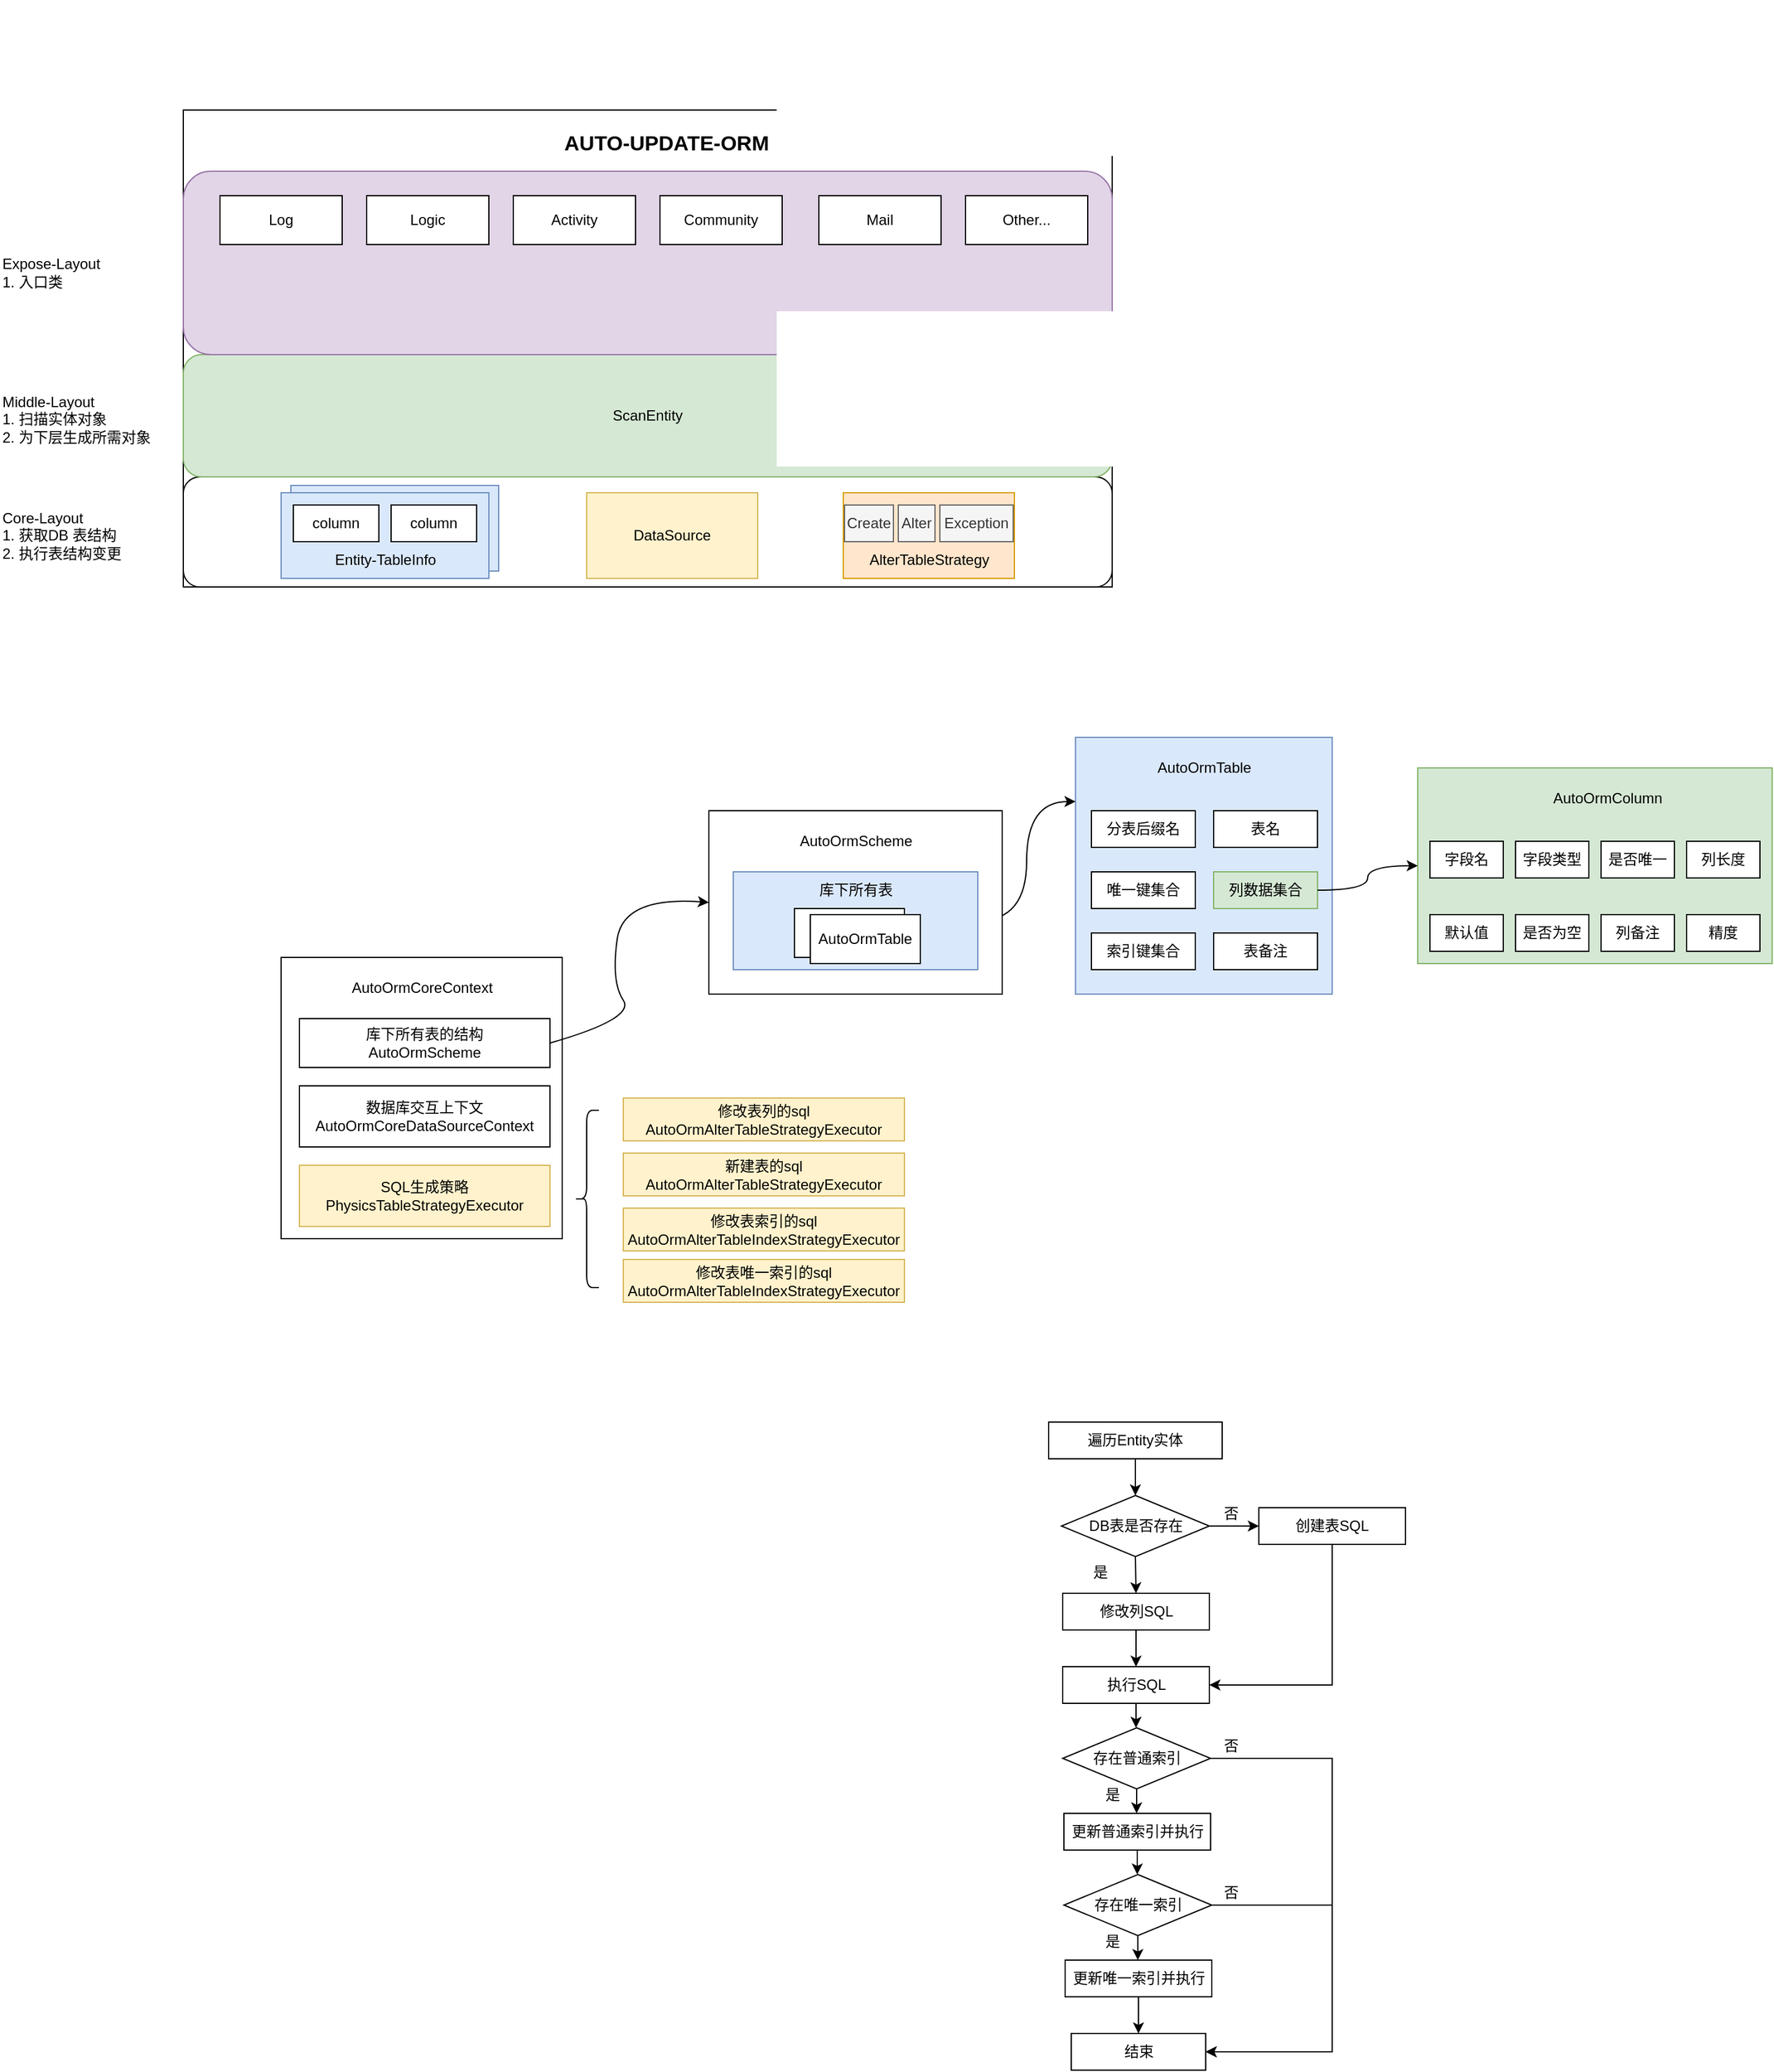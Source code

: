 <mxfile version="23.1.5" type="github">
  <diagram name="第 1 页" id="UAg1QHeCWXkbtHn-mjAL">
    <mxGraphModel dx="1304" dy="678" grid="1" gridSize="10" guides="1" tooltips="1" connect="1" arrows="1" fold="1" page="1" pageScale="1" pageWidth="4681" pageHeight="3300" math="0" shadow="0">
      <root>
        <mxCell id="0" />
        <mxCell id="1" parent="0" />
        <mxCell id="5yK1seOJFyMycGlqHDNQ-27" value="" style="group;" parent="1" vertex="1" connectable="0">
          <mxGeometry x="340" y="187" width="900" height="480" as="geometry" />
        </mxCell>
        <mxCell id="5yK1seOJFyMycGlqHDNQ-3" value="" style="rounded=0;whiteSpace=wrap;html=1;" parent="5yK1seOJFyMycGlqHDNQ-27" vertex="1">
          <mxGeometry y="90" width="760" height="390" as="geometry" />
        </mxCell>
        <mxCell id="5yK1seOJFyMycGlqHDNQ-4" value="" style="rounded=1;whiteSpace=wrap;html=1;" parent="5yK1seOJFyMycGlqHDNQ-27" vertex="1">
          <mxGeometry y="390" width="760" height="90" as="geometry" />
        </mxCell>
        <mxCell id="5yK1seOJFyMycGlqHDNQ-28" value="ScanEntity" style="rounded=1;whiteSpace=wrap;html=1;fillColor=#d5e8d4;strokeColor=#82b366;" parent="5yK1seOJFyMycGlqHDNQ-27" vertex="1">
          <mxGeometry y="290" width="760" height="100" as="geometry" />
        </mxCell>
        <mxCell id="5yK1seOJFyMycGlqHDNQ-33" value="" style="rounded=1;whiteSpace=wrap;html=1;fillColor=#e1d5e7;strokeColor=#9673a6;" parent="5yK1seOJFyMycGlqHDNQ-27" vertex="1">
          <mxGeometry y="140" width="760" height="150" as="geometry" />
        </mxCell>
        <mxCell id="5yK1seOJFyMycGlqHDNQ-34" value="Log" style="whiteSpace=wrap;html=1;" parent="5yK1seOJFyMycGlqHDNQ-27" vertex="1">
          <mxGeometry x="30" y="160" width="100" height="40" as="geometry" />
        </mxCell>
        <mxCell id="5yK1seOJFyMycGlqHDNQ-41" value="Logic" style="whiteSpace=wrap;html=1;" parent="5yK1seOJFyMycGlqHDNQ-27" vertex="1">
          <mxGeometry x="150" y="160" width="100" height="40" as="geometry" />
        </mxCell>
        <mxCell id="5yK1seOJFyMycGlqHDNQ-42" value="Activity" style="whiteSpace=wrap;html=1;" parent="5yK1seOJFyMycGlqHDNQ-27" vertex="1">
          <mxGeometry x="270" y="160" width="100" height="40" as="geometry" />
        </mxCell>
        <mxCell id="5yK1seOJFyMycGlqHDNQ-43" value="Community" style="whiteSpace=wrap;html=1;" parent="5yK1seOJFyMycGlqHDNQ-27" vertex="1">
          <mxGeometry x="390" y="160" width="100" height="40" as="geometry" />
        </mxCell>
        <mxCell id="5yK1seOJFyMycGlqHDNQ-44" value="Mail" style="whiteSpace=wrap;html=1;" parent="5yK1seOJFyMycGlqHDNQ-27" vertex="1">
          <mxGeometry x="520" y="160" width="100" height="40" as="geometry" />
        </mxCell>
        <mxCell id="5yK1seOJFyMycGlqHDNQ-45" value="Other..." style="whiteSpace=wrap;html=1;" parent="5yK1seOJFyMycGlqHDNQ-27" vertex="1">
          <mxGeometry x="640" y="160" width="100" height="40" as="geometry" />
        </mxCell>
        <mxCell id="5yK1seOJFyMycGlqHDNQ-47" value="AUTO-UPDATE-ORM" style="text;html=1;align=center;verticalAlign=middle;resizable=0;points=[];autosize=1;strokeColor=none;fillColor=none;fontSize=17;fontStyle=1" parent="5yK1seOJFyMycGlqHDNQ-27" vertex="1">
          <mxGeometry x="300" y="103" width="190" height="30" as="geometry" />
        </mxCell>
        <mxCell id="5yK1seOJFyMycGlqHDNQ-6" value="Core-Layout&lt;br&gt;1. 获取DB 表结构&lt;br&gt;2. 执行表结构变更" style="text;html=1;align=left;verticalAlign=middle;resizable=0;points=[];autosize=1;strokeColor=none;fillColor=none;" parent="1" vertex="1">
          <mxGeometry x="190" y="595" width="120" height="60" as="geometry" />
        </mxCell>
        <mxCell id="5yK1seOJFyMycGlqHDNQ-7" value="DataSource" style="rounded=0;whiteSpace=wrap;html=1;fillColor=#fff2cc;strokeColor=#d6b656;" parent="1" vertex="1">
          <mxGeometry x="670" y="590" width="140" height="70" as="geometry" />
        </mxCell>
        <mxCell id="5yK1seOJFyMycGlqHDNQ-25" value="" style="group" parent="1" vertex="1" connectable="0">
          <mxGeometry x="880" y="590" width="140" height="70" as="geometry" />
        </mxCell>
        <mxCell id="5yK1seOJFyMycGlqHDNQ-19" value="" style="rounded=0;whiteSpace=wrap;html=1;fillColor=#ffe6cc;strokeColor=#d79b00;" parent="5yK1seOJFyMycGlqHDNQ-25" vertex="1">
          <mxGeometry width="140" height="70" as="geometry" />
        </mxCell>
        <mxCell id="5yK1seOJFyMycGlqHDNQ-21" value="AlterTableStrategy" style="text;html=1;align=center;verticalAlign=middle;resizable=0;points=[];autosize=1;strokeColor=none;fillColor=none;" parent="5yK1seOJFyMycGlqHDNQ-25" vertex="1">
          <mxGeometry x="10" y="40" width="120" height="30" as="geometry" />
        </mxCell>
        <mxCell id="5yK1seOJFyMycGlqHDNQ-22" value="Create" style="rounded=0;whiteSpace=wrap;html=1;fillColor=#f5f5f5;fontColor=#333333;strokeColor=#666666;" parent="5yK1seOJFyMycGlqHDNQ-25" vertex="1">
          <mxGeometry x="1" y="10" width="40" height="30" as="geometry" />
        </mxCell>
        <mxCell id="5yK1seOJFyMycGlqHDNQ-23" value="Alter" style="rounded=0;whiteSpace=wrap;html=1;fillColor=#f5f5f5;fontColor=#333333;strokeColor=#666666;" parent="5yK1seOJFyMycGlqHDNQ-25" vertex="1">
          <mxGeometry x="45" y="10" width="30" height="30" as="geometry" />
        </mxCell>
        <mxCell id="5yK1seOJFyMycGlqHDNQ-24" value="Exception" style="rounded=0;whiteSpace=wrap;html=1;fillColor=#f5f5f5;fontColor=#333333;strokeColor=#666666;" parent="5yK1seOJFyMycGlqHDNQ-25" vertex="1">
          <mxGeometry x="79" y="10" width="60" height="30" as="geometry" />
        </mxCell>
        <mxCell id="5yK1seOJFyMycGlqHDNQ-26" value="" style="group" parent="1" vertex="1" connectable="0">
          <mxGeometry x="420" y="584" width="178" height="76" as="geometry" />
        </mxCell>
        <mxCell id="5yK1seOJFyMycGlqHDNQ-14" value="" style="rounded=0;whiteSpace=wrap;html=1;fillColor=#dae8fc;strokeColor=#6c8ebf;" parent="5yK1seOJFyMycGlqHDNQ-26" vertex="1">
          <mxGeometry x="8" width="170" height="70" as="geometry" />
        </mxCell>
        <mxCell id="5yK1seOJFyMycGlqHDNQ-5" value="" style="rounded=0;whiteSpace=wrap;html=1;fillColor=#dae8fc;strokeColor=#6c8ebf;" parent="5yK1seOJFyMycGlqHDNQ-26" vertex="1">
          <mxGeometry y="6" width="170" height="70" as="geometry" />
        </mxCell>
        <mxCell id="5yK1seOJFyMycGlqHDNQ-10" value="Entity-TableInfo" style="text;html=1;align=center;verticalAlign=middle;resizable=0;points=[];autosize=1;strokeColor=none;fillColor=none;" parent="5yK1seOJFyMycGlqHDNQ-26" vertex="1">
          <mxGeometry x="30" y="46" width="110" height="30" as="geometry" />
        </mxCell>
        <mxCell id="5yK1seOJFyMycGlqHDNQ-12" value="column" style="rounded=0;whiteSpace=wrap;html=1;" parent="5yK1seOJFyMycGlqHDNQ-26" vertex="1">
          <mxGeometry x="10" y="16" width="70" height="30" as="geometry" />
        </mxCell>
        <mxCell id="5yK1seOJFyMycGlqHDNQ-13" value="column" style="rounded=0;whiteSpace=wrap;html=1;" parent="5yK1seOJFyMycGlqHDNQ-26" vertex="1">
          <mxGeometry x="90" y="16" width="70" height="30" as="geometry" />
        </mxCell>
        <mxCell id="5yK1seOJFyMycGlqHDNQ-32" value="Middle-Layout&lt;br&gt;1. 扫描实体对象&lt;br&gt;2. 为下层生成所需对象" style="text;html=1;align=left;verticalAlign=middle;resizable=0;points=[];autosize=1;strokeColor=none;fillColor=none;" parent="1" vertex="1">
          <mxGeometry x="190" y="500" width="140" height="60" as="geometry" />
        </mxCell>
        <mxCell id="5yK1seOJFyMycGlqHDNQ-46" value="Expose-Layout&lt;br&gt;1. 入口类" style="text;html=1;align=left;verticalAlign=middle;resizable=0;points=[];autosize=1;strokeColor=none;fillColor=none;" parent="1" vertex="1">
          <mxGeometry x="190" y="390" width="100" height="40" as="geometry" />
        </mxCell>
        <mxCell id="KjNFaDXAHhMrWs6GbARq-1" value="" style="rounded=0;whiteSpace=wrap;html=1;" parent="1" vertex="1">
          <mxGeometry x="420" y="970" width="230" height="230" as="geometry" />
        </mxCell>
        <mxCell id="KjNFaDXAHhMrWs6GbARq-2" value="AutoOrmCoreContext" style="text;html=1;align=center;verticalAlign=middle;resizable=0;points=[];autosize=1;strokeColor=none;fillColor=none;" parent="1" vertex="1">
          <mxGeometry x="465" y="980" width="140" height="30" as="geometry" />
        </mxCell>
        <mxCell id="KjNFaDXAHhMrWs6GbARq-4" value="库下所有表的结构&lt;br&gt;AutoOrmScheme" style="rounded=0;whiteSpace=wrap;html=1;" parent="1" vertex="1">
          <mxGeometry x="435" y="1020" width="205" height="40" as="geometry" />
        </mxCell>
        <mxCell id="KjNFaDXAHhMrWs6GbARq-5" value="数据库交互上下文&lt;br&gt;AutoOrmCoreDataSourceContext" style="whiteSpace=wrap;html=1;" parent="1" vertex="1">
          <mxGeometry x="435" y="1075" width="205" height="50" as="geometry" />
        </mxCell>
        <mxCell id="KjNFaDXAHhMrWs6GbARq-6" value="SQL生成策略&lt;br&gt;PhysicsTableStrategyExecutor" style="whiteSpace=wrap;html=1;fillColor=#fff2cc;strokeColor=#d6b656;" parent="1" vertex="1">
          <mxGeometry x="435" y="1140" width="205" height="50" as="geometry" />
        </mxCell>
        <mxCell id="KjNFaDXAHhMrWs6GbARq-7" value="" style="shape=curlyBracket;whiteSpace=wrap;html=1;rounded=1;labelPosition=left;verticalLabelPosition=middle;align=right;verticalAlign=middle;" parent="1" vertex="1">
          <mxGeometry x="660" y="1095" width="20" height="145" as="geometry" />
        </mxCell>
        <mxCell id="KjNFaDXAHhMrWs6GbARq-8" value="修改表列的sql&lt;br&gt;AutoOrmAlterTableStrategyExecutor" style="whiteSpace=wrap;html=1;fillColor=#fff2cc;strokeColor=#d6b656;" parent="1" vertex="1">
          <mxGeometry x="700" y="1085" width="230" height="35" as="geometry" />
        </mxCell>
        <mxCell id="KjNFaDXAHhMrWs6GbARq-9" value="新建表的sql&lt;br&gt;AutoOrmAlterTableStrategyExecutor" style="whiteSpace=wrap;html=1;fillColor=#fff2cc;strokeColor=#d6b656;" parent="1" vertex="1">
          <mxGeometry x="700" y="1130" width="230" height="35" as="geometry" />
        </mxCell>
        <mxCell id="KjNFaDXAHhMrWs6GbARq-10" value="修改表索引的sql&lt;br&gt;AutoOrmAlterTableIndexStrategyExecutor" style="whiteSpace=wrap;html=1;fillColor=#fff2cc;strokeColor=#d6b656;" parent="1" vertex="1">
          <mxGeometry x="700" y="1175" width="230" height="35" as="geometry" />
        </mxCell>
        <mxCell id="KjNFaDXAHhMrWs6GbARq-11" value="修改表唯一索引的sql&lt;br&gt;AutoOrmAlterTableIndexStrategyExecutor" style="whiteSpace=wrap;html=1;fillColor=#fff2cc;strokeColor=#d6b656;" parent="1" vertex="1">
          <mxGeometry x="700" y="1217" width="230" height="35" as="geometry" />
        </mxCell>
        <mxCell id="KjNFaDXAHhMrWs6GbARq-25" value="" style="curved=1;endArrow=classic;html=1;rounded=0;exitX=1;exitY=0.5;exitDx=0;exitDy=0;entryX=0;entryY=0.5;entryDx=0;entryDy=0;" parent="1" source="KjNFaDXAHhMrWs6GbARq-4" target="KjNFaDXAHhMrWs6GbARq-12" edge="1">
          <mxGeometry width="50" height="50" relative="1" as="geometry">
            <mxPoint x="680" y="1040" as="sourcePoint" />
            <mxPoint x="730" y="990" as="targetPoint" />
            <Array as="points">
              <mxPoint x="710" y="1020" />
              <mxPoint x="690" y="990" />
              <mxPoint x="700" y="920" />
            </Array>
          </mxGeometry>
        </mxCell>
        <mxCell id="KjNFaDXAHhMrWs6GbARq-35" value="" style="group;fillColor=#d5e8d4;strokeColor=#82b366;" parent="1" vertex="1" connectable="0">
          <mxGeometry x="1070" y="790" width="210" height="210" as="geometry" />
        </mxCell>
        <mxCell id="KjNFaDXAHhMrWs6GbARq-26" value="" style="whiteSpace=wrap;html=1;aspect=fixed;fillColor=#dae8fc;strokeColor=#6c8ebf;" parent="KjNFaDXAHhMrWs6GbARq-35" vertex="1">
          <mxGeometry width="210" height="210" as="geometry" />
        </mxCell>
        <mxCell id="KjNFaDXAHhMrWs6GbARq-27" value="分表后缀名" style="whiteSpace=wrap;html=1;" parent="KjNFaDXAHhMrWs6GbARq-35" vertex="1">
          <mxGeometry x="13" y="60" width="85" height="30" as="geometry" />
        </mxCell>
        <mxCell id="KjNFaDXAHhMrWs6GbARq-29" value="AutoOrmTable" style="text;html=1;align=center;verticalAlign=middle;resizable=0;points=[];autosize=1;strokeColor=none;fillColor=none;" parent="KjNFaDXAHhMrWs6GbARq-35" vertex="1">
          <mxGeometry x="55" y="10" width="100" height="30" as="geometry" />
        </mxCell>
        <mxCell id="KjNFaDXAHhMrWs6GbARq-30" value="表名" style="whiteSpace=wrap;html=1;" parent="KjNFaDXAHhMrWs6GbARq-35" vertex="1">
          <mxGeometry x="113" y="60" width="85" height="30" as="geometry" />
        </mxCell>
        <mxCell id="KjNFaDXAHhMrWs6GbARq-31" value="列数据集合" style="whiteSpace=wrap;html=1;fillColor=#d5e8d4;strokeColor=#82b366;" parent="KjNFaDXAHhMrWs6GbARq-35" vertex="1">
          <mxGeometry x="113" y="110" width="85" height="30" as="geometry" />
        </mxCell>
        <mxCell id="KjNFaDXAHhMrWs6GbARq-33" value="索引键集合" style="whiteSpace=wrap;html=1;" parent="KjNFaDXAHhMrWs6GbARq-35" vertex="1">
          <mxGeometry x="13" y="160" width="85" height="30" as="geometry" />
        </mxCell>
        <mxCell id="KjNFaDXAHhMrWs6GbARq-34" value="表备注" style="whiteSpace=wrap;html=1;" parent="KjNFaDXAHhMrWs6GbARq-35" vertex="1">
          <mxGeometry x="113" y="160" width="85" height="30" as="geometry" />
        </mxCell>
        <mxCell id="KjNFaDXAHhMrWs6GbARq-32" value="唯一键集合" style="whiteSpace=wrap;html=1;" parent="KjNFaDXAHhMrWs6GbARq-35" vertex="1">
          <mxGeometry x="13" y="110" width="85" height="30" as="geometry" />
        </mxCell>
        <mxCell id="KjNFaDXAHhMrWs6GbARq-50" value="" style="group;fillColor=#d5e8d4;strokeColor=#82b366;" parent="1" vertex="1" connectable="0">
          <mxGeometry x="1350" y="815" width="290" height="160" as="geometry" />
        </mxCell>
        <mxCell id="KjNFaDXAHhMrWs6GbARq-37" value="" style="whiteSpace=wrap;html=1;fillColor=#d5e8d4;strokeColor=#82b366;" parent="KjNFaDXAHhMrWs6GbARq-50" vertex="1">
          <mxGeometry width="290" height="160" as="geometry" />
        </mxCell>
        <mxCell id="KjNFaDXAHhMrWs6GbARq-38" value="字段名" style="whiteSpace=wrap;html=1;" parent="KjNFaDXAHhMrWs6GbARq-50" vertex="1">
          <mxGeometry x="10" y="60" width="60" height="30" as="geometry" />
        </mxCell>
        <mxCell id="KjNFaDXAHhMrWs6GbARq-39" value="字段类型" style="whiteSpace=wrap;html=1;" parent="KjNFaDXAHhMrWs6GbARq-50" vertex="1">
          <mxGeometry x="80" y="60" width="60" height="30" as="geometry" />
        </mxCell>
        <mxCell id="KjNFaDXAHhMrWs6GbARq-40" value="默认值" style="whiteSpace=wrap;html=1;" parent="KjNFaDXAHhMrWs6GbARq-50" vertex="1">
          <mxGeometry x="10" y="120" width="60" height="30" as="geometry" />
        </mxCell>
        <mxCell id="KjNFaDXAHhMrWs6GbARq-41" value="是否为空" style="whiteSpace=wrap;html=1;" parent="KjNFaDXAHhMrWs6GbARq-50" vertex="1">
          <mxGeometry x="80" y="120" width="60" height="30" as="geometry" />
        </mxCell>
        <mxCell id="KjNFaDXAHhMrWs6GbARq-42" value="是否唯一" style="whiteSpace=wrap;html=1;" parent="KjNFaDXAHhMrWs6GbARq-50" vertex="1">
          <mxGeometry x="150" y="60" width="60" height="30" as="geometry" />
        </mxCell>
        <mxCell id="KjNFaDXAHhMrWs6GbARq-43" value="列备注" style="whiteSpace=wrap;html=1;" parent="KjNFaDXAHhMrWs6GbARq-50" vertex="1">
          <mxGeometry x="150" y="120" width="60" height="30" as="geometry" />
        </mxCell>
        <mxCell id="KjNFaDXAHhMrWs6GbARq-44" value="列长度" style="whiteSpace=wrap;html=1;" parent="KjNFaDXAHhMrWs6GbARq-50" vertex="1">
          <mxGeometry x="220" y="60" width="60" height="30" as="geometry" />
        </mxCell>
        <mxCell id="KjNFaDXAHhMrWs6GbARq-45" value="精度" style="whiteSpace=wrap;html=1;" parent="KjNFaDXAHhMrWs6GbARq-50" vertex="1">
          <mxGeometry x="220" y="120" width="60" height="30" as="geometry" />
        </mxCell>
        <mxCell id="KjNFaDXAHhMrWs6GbARq-52" value="AutoOrmColumn" style="text;html=1;align=center;verticalAlign=middle;resizable=0;points=[];autosize=1;strokeColor=none;fillColor=none;" parent="KjNFaDXAHhMrWs6GbARq-50" vertex="1">
          <mxGeometry x="100" y="10" width="110" height="30" as="geometry" />
        </mxCell>
        <mxCell id="KjNFaDXAHhMrWs6GbARq-53" style="edgeStyle=orthogonalEdgeStyle;rounded=0;orthogonalLoop=1;jettySize=auto;html=1;exitX=1;exitY=0.5;exitDx=0;exitDy=0;entryX=0;entryY=0.25;entryDx=0;entryDy=0;curved=1;" parent="1" source="KjNFaDXAHhMrWs6GbARq-14" target="KjNFaDXAHhMrWs6GbARq-26" edge="1">
          <mxGeometry relative="1" as="geometry" />
        </mxCell>
        <mxCell id="KjNFaDXAHhMrWs6GbARq-54" style="edgeStyle=orthogonalEdgeStyle;rounded=0;orthogonalLoop=1;jettySize=auto;html=1;exitX=1;exitY=0.5;exitDx=0;exitDy=0;curved=1;" parent="1" source="KjNFaDXAHhMrWs6GbARq-31" target="KjNFaDXAHhMrWs6GbARq-37" edge="1">
          <mxGeometry relative="1" as="geometry" />
        </mxCell>
        <mxCell id="KjNFaDXAHhMrWs6GbARq-55" value="" style="group" parent="1" vertex="1" connectable="0">
          <mxGeometry x="770" y="850" width="240" height="150" as="geometry" />
        </mxCell>
        <mxCell id="KjNFaDXAHhMrWs6GbARq-12" value="" style="whiteSpace=wrap;html=1;" parent="KjNFaDXAHhMrWs6GbARq-55" vertex="1">
          <mxGeometry width="240" height="150" as="geometry" />
        </mxCell>
        <mxCell id="KjNFaDXAHhMrWs6GbARq-13" value="AutoOrmScheme" style="text;html=1;align=center;verticalAlign=middle;resizable=0;points=[];autosize=1;strokeColor=none;fillColor=none;" parent="KjNFaDXAHhMrWs6GbARq-55" vertex="1">
          <mxGeometry x="60" y="10" width="120" height="30" as="geometry" />
        </mxCell>
        <mxCell id="KjNFaDXAHhMrWs6GbARq-16" value="" style="group;fillColor=#dae8fc;strokeColor=#6c8ebf;" parent="KjNFaDXAHhMrWs6GbARq-55" vertex="1" connectable="0">
          <mxGeometry x="20" y="50" width="200" height="80" as="geometry" />
        </mxCell>
        <mxCell id="KjNFaDXAHhMrWs6GbARq-14" value="" style="whiteSpace=wrap;html=1;fillColor=#dae8fc;strokeColor=#6c8ebf;" parent="KjNFaDXAHhMrWs6GbARq-16" vertex="1">
          <mxGeometry width="200" height="80" as="geometry" />
        </mxCell>
        <mxCell id="KjNFaDXAHhMrWs6GbARq-15" value="库下所有表" style="text;html=1;align=center;verticalAlign=middle;resizable=0;points=[];autosize=1;strokeColor=none;fillColor=none;" parent="KjNFaDXAHhMrWs6GbARq-16" vertex="1">
          <mxGeometry x="60" width="80" height="30" as="geometry" />
        </mxCell>
        <mxCell id="KjNFaDXAHhMrWs6GbARq-19" value="" style="whiteSpace=wrap;html=1;" parent="KjNFaDXAHhMrWs6GbARq-16" vertex="1">
          <mxGeometry x="50" y="30" width="90" height="40" as="geometry" />
        </mxCell>
        <mxCell id="KjNFaDXAHhMrWs6GbARq-24" value="AutoOrmTable" style="whiteSpace=wrap;html=1;" parent="KjNFaDXAHhMrWs6GbARq-16" vertex="1">
          <mxGeometry x="63" y="35" width="90" height="40" as="geometry" />
        </mxCell>
        <mxCell id="h2P8FHwfY4uqX4J_Mc6m-11" style="edgeStyle=orthogonalEdgeStyle;rounded=0;orthogonalLoop=1;jettySize=auto;html=1;exitX=1;exitY=0.5;exitDx=0;exitDy=0;" edge="1" parent="1" source="h2P8FHwfY4uqX4J_Mc6m-1" target="h2P8FHwfY4uqX4J_Mc6m-4">
          <mxGeometry relative="1" as="geometry" />
        </mxCell>
        <mxCell id="h2P8FHwfY4uqX4J_Mc6m-14" style="edgeStyle=orthogonalEdgeStyle;rounded=0;orthogonalLoop=1;jettySize=auto;html=1;exitX=0.5;exitY=1;exitDx=0;exitDy=0;entryX=0.5;entryY=0;entryDx=0;entryDy=0;" edge="1" parent="1" source="h2P8FHwfY4uqX4J_Mc6m-1" target="h2P8FHwfY4uqX4J_Mc6m-3">
          <mxGeometry relative="1" as="geometry" />
        </mxCell>
        <mxCell id="h2P8FHwfY4uqX4J_Mc6m-1" value="DB表是否存在" style="rhombus;whiteSpace=wrap;html=1;" vertex="1" parent="1">
          <mxGeometry x="1058.5" y="1410" width="121" height="50" as="geometry" />
        </mxCell>
        <mxCell id="h2P8FHwfY4uqX4J_Mc6m-10" style="edgeStyle=orthogonalEdgeStyle;rounded=0;orthogonalLoop=1;jettySize=auto;html=1;exitX=0.5;exitY=1;exitDx=0;exitDy=0;" edge="1" parent="1" source="h2P8FHwfY4uqX4J_Mc6m-2" target="h2P8FHwfY4uqX4J_Mc6m-1">
          <mxGeometry relative="1" as="geometry" />
        </mxCell>
        <mxCell id="h2P8FHwfY4uqX4J_Mc6m-2" value="遍历Entity实体" style="rounded=0;whiteSpace=wrap;html=1;" vertex="1" parent="1">
          <mxGeometry x="1048" y="1350" width="142" height="30" as="geometry" />
        </mxCell>
        <mxCell id="h2P8FHwfY4uqX4J_Mc6m-15" style="edgeStyle=orthogonalEdgeStyle;rounded=0;orthogonalLoop=1;jettySize=auto;html=1;exitX=0.5;exitY=1;exitDx=0;exitDy=0;entryX=0.5;entryY=0;entryDx=0;entryDy=0;" edge="1" parent="1" source="h2P8FHwfY4uqX4J_Mc6m-3" target="h2P8FHwfY4uqX4J_Mc6m-6">
          <mxGeometry relative="1" as="geometry" />
        </mxCell>
        <mxCell id="h2P8FHwfY4uqX4J_Mc6m-3" value="修改列SQL" style="rounded=0;whiteSpace=wrap;html=1;" vertex="1" parent="1">
          <mxGeometry x="1059.5" y="1490" width="120" height="30" as="geometry" />
        </mxCell>
        <mxCell id="h2P8FHwfY4uqX4J_Mc6m-20" style="edgeStyle=orthogonalEdgeStyle;rounded=0;orthogonalLoop=1;jettySize=auto;html=1;exitX=0.5;exitY=1;exitDx=0;exitDy=0;entryX=1;entryY=0.5;entryDx=0;entryDy=0;" edge="1" parent="1" source="h2P8FHwfY4uqX4J_Mc6m-4" target="h2P8FHwfY4uqX4J_Mc6m-6">
          <mxGeometry relative="1" as="geometry" />
        </mxCell>
        <mxCell id="h2P8FHwfY4uqX4J_Mc6m-4" value="创建表SQL" style="rounded=0;whiteSpace=wrap;html=1;" vertex="1" parent="1">
          <mxGeometry x="1220" y="1420" width="120" height="30" as="geometry" />
        </mxCell>
        <mxCell id="h2P8FHwfY4uqX4J_Mc6m-17" style="edgeStyle=orthogonalEdgeStyle;rounded=0;orthogonalLoop=1;jettySize=auto;html=1;exitX=0.5;exitY=1;exitDx=0;exitDy=0;" edge="1" parent="1" source="h2P8FHwfY4uqX4J_Mc6m-5" target="h2P8FHwfY4uqX4J_Mc6m-7">
          <mxGeometry relative="1" as="geometry" />
        </mxCell>
        <mxCell id="h2P8FHwfY4uqX4J_Mc6m-5" value="存在普通索引" style="rhombus;whiteSpace=wrap;html=1;" vertex="1" parent="1">
          <mxGeometry x="1059.5" y="1600" width="121" height="50" as="geometry" />
        </mxCell>
        <mxCell id="h2P8FHwfY4uqX4J_Mc6m-16" style="edgeStyle=orthogonalEdgeStyle;rounded=0;orthogonalLoop=1;jettySize=auto;html=1;exitX=0.5;exitY=1;exitDx=0;exitDy=0;" edge="1" parent="1" source="h2P8FHwfY4uqX4J_Mc6m-6" target="h2P8FHwfY4uqX4J_Mc6m-5">
          <mxGeometry relative="1" as="geometry" />
        </mxCell>
        <mxCell id="h2P8FHwfY4uqX4J_Mc6m-6" value="执行SQL" style="rounded=0;whiteSpace=wrap;html=1;" vertex="1" parent="1">
          <mxGeometry x="1059.5" y="1550" width="120" height="30" as="geometry" />
        </mxCell>
        <mxCell id="h2P8FHwfY4uqX4J_Mc6m-18" style="edgeStyle=orthogonalEdgeStyle;rounded=0;orthogonalLoop=1;jettySize=auto;html=1;exitX=0.5;exitY=1;exitDx=0;exitDy=0;" edge="1" parent="1" source="h2P8FHwfY4uqX4J_Mc6m-7" target="h2P8FHwfY4uqX4J_Mc6m-8">
          <mxGeometry relative="1" as="geometry" />
        </mxCell>
        <mxCell id="h2P8FHwfY4uqX4J_Mc6m-23" style="edgeStyle=orthogonalEdgeStyle;rounded=0;orthogonalLoop=1;jettySize=auto;html=1;entryX=1;entryY=0.5;entryDx=0;entryDy=0;exitX=1;exitY=0.5;exitDx=0;exitDy=0;" edge="1" parent="1" source="h2P8FHwfY4uqX4J_Mc6m-5" target="h2P8FHwfY4uqX4J_Mc6m-21">
          <mxGeometry relative="1" as="geometry">
            <Array as="points">
              <mxPoint x="1280" y="1625" />
              <mxPoint x="1280" y="1865" />
            </Array>
          </mxGeometry>
        </mxCell>
        <mxCell id="h2P8FHwfY4uqX4J_Mc6m-7" value="更新普通索引并执行" style="rounded=0;whiteSpace=wrap;html=1;" vertex="1" parent="1">
          <mxGeometry x="1060.5" y="1670" width="120" height="30" as="geometry" />
        </mxCell>
        <mxCell id="h2P8FHwfY4uqX4J_Mc6m-19" style="edgeStyle=orthogonalEdgeStyle;rounded=0;orthogonalLoop=1;jettySize=auto;html=1;exitX=0.5;exitY=1;exitDx=0;exitDy=0;" edge="1" parent="1" source="h2P8FHwfY4uqX4J_Mc6m-8" target="h2P8FHwfY4uqX4J_Mc6m-9">
          <mxGeometry relative="1" as="geometry" />
        </mxCell>
        <mxCell id="h2P8FHwfY4uqX4J_Mc6m-24" style="edgeStyle=orthogonalEdgeStyle;rounded=0;orthogonalLoop=1;jettySize=auto;html=1;exitX=1;exitY=0.5;exitDx=0;exitDy=0;entryX=1;entryY=0.5;entryDx=0;entryDy=0;" edge="1" parent="1" source="h2P8FHwfY4uqX4J_Mc6m-8" target="h2P8FHwfY4uqX4J_Mc6m-21">
          <mxGeometry relative="1" as="geometry">
            <Array as="points">
              <mxPoint x="1280" y="1745" />
              <mxPoint x="1280" y="1865" />
            </Array>
          </mxGeometry>
        </mxCell>
        <mxCell id="h2P8FHwfY4uqX4J_Mc6m-8" value="存在唯一索引" style="rhombus;whiteSpace=wrap;html=1;" vertex="1" parent="1">
          <mxGeometry x="1060.5" y="1720" width="121" height="50" as="geometry" />
        </mxCell>
        <mxCell id="h2P8FHwfY4uqX4J_Mc6m-22" style="edgeStyle=orthogonalEdgeStyle;rounded=0;orthogonalLoop=1;jettySize=auto;html=1;exitX=0.5;exitY=1;exitDx=0;exitDy=0;" edge="1" parent="1" source="h2P8FHwfY4uqX4J_Mc6m-9" target="h2P8FHwfY4uqX4J_Mc6m-21">
          <mxGeometry relative="1" as="geometry" />
        </mxCell>
        <mxCell id="h2P8FHwfY4uqX4J_Mc6m-9" value="更新唯一索引并执行" style="rounded=0;whiteSpace=wrap;html=1;" vertex="1" parent="1">
          <mxGeometry x="1061.5" y="1790" width="120" height="30" as="geometry" />
        </mxCell>
        <mxCell id="h2P8FHwfY4uqX4J_Mc6m-21" value="结束" style="whiteSpace=wrap;html=1;" vertex="1" parent="1">
          <mxGeometry x="1066.5" y="1850" width="110" height="30" as="geometry" />
        </mxCell>
        <mxCell id="h2P8FHwfY4uqX4J_Mc6m-25" value="否" style="text;html=1;align=center;verticalAlign=middle;resizable=0;points=[];autosize=1;strokeColor=none;fillColor=none;" vertex="1" parent="1">
          <mxGeometry x="1176.5" y="1410" width="40" height="30" as="geometry" />
        </mxCell>
        <mxCell id="h2P8FHwfY4uqX4J_Mc6m-26" value="是" style="text;html=1;align=center;verticalAlign=middle;resizable=0;points=[];autosize=1;strokeColor=none;fillColor=none;" vertex="1" parent="1">
          <mxGeometry x="1070" y="1458" width="40" height="30" as="geometry" />
        </mxCell>
        <mxCell id="h2P8FHwfY4uqX4J_Mc6m-27" value="否" style="text;html=1;align=center;verticalAlign=middle;resizable=0;points=[];autosize=1;strokeColor=none;fillColor=none;" vertex="1" parent="1">
          <mxGeometry x="1176.5" y="1600" width="40" height="30" as="geometry" />
        </mxCell>
        <mxCell id="h2P8FHwfY4uqX4J_Mc6m-28" value="否" style="text;html=1;align=center;verticalAlign=middle;resizable=0;points=[];autosize=1;strokeColor=none;fillColor=none;" vertex="1" parent="1">
          <mxGeometry x="1176.5" y="1720" width="40" height="30" as="geometry" />
        </mxCell>
        <mxCell id="h2P8FHwfY4uqX4J_Mc6m-29" value="是" style="text;html=1;align=center;verticalAlign=middle;resizable=0;points=[];autosize=1;strokeColor=none;fillColor=none;" vertex="1" parent="1">
          <mxGeometry x="1080" y="1640" width="40" height="30" as="geometry" />
        </mxCell>
        <mxCell id="h2P8FHwfY4uqX4J_Mc6m-30" value="是" style="text;html=1;align=center;verticalAlign=middle;resizable=0;points=[];autosize=1;strokeColor=none;fillColor=none;" vertex="1" parent="1">
          <mxGeometry x="1080" y="1760" width="40" height="30" as="geometry" />
        </mxCell>
      </root>
    </mxGraphModel>
  </diagram>
</mxfile>
